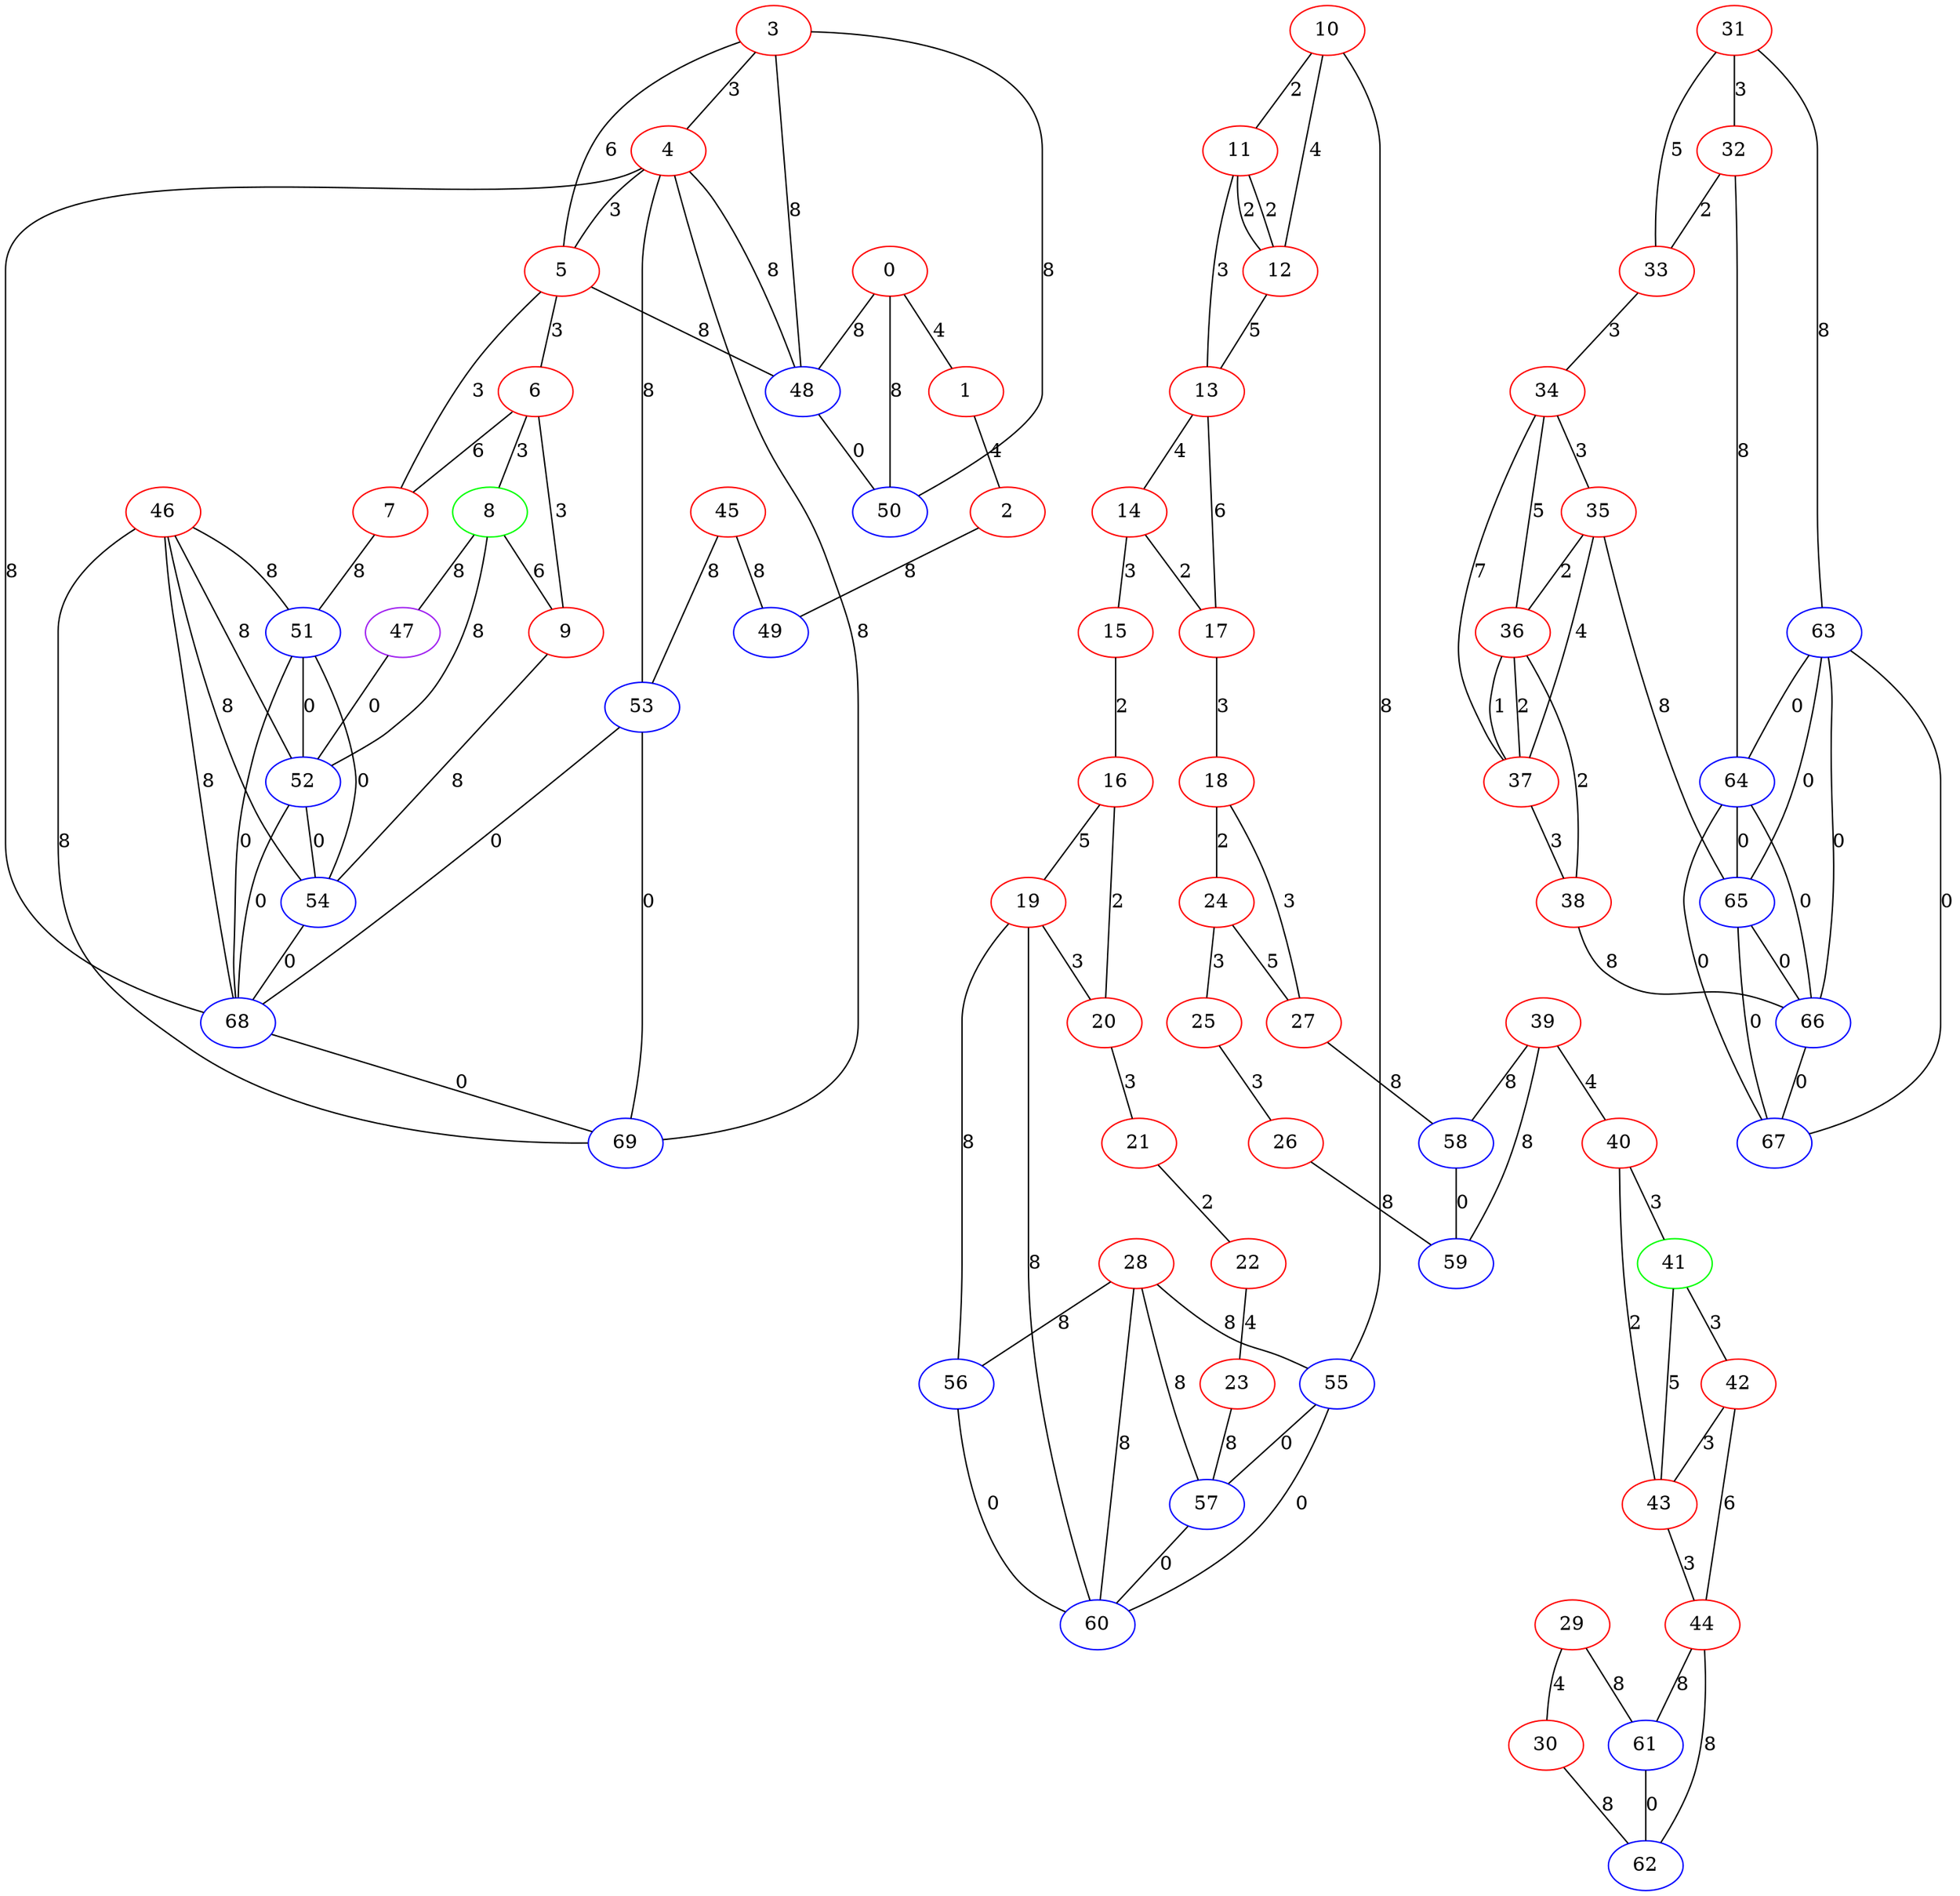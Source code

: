 graph "" {
0 [color=red, weight=1];
1 [color=red, weight=1];
2 [color=red, weight=1];
3 [color=red, weight=1];
4 [color=red, weight=1];
5 [color=red, weight=1];
6 [color=red, weight=1];
7 [color=red, weight=1];
8 [color=green, weight=2];
9 [color=red, weight=1];
10 [color=red, weight=1];
11 [color=red, weight=1];
12 [color=red, weight=1];
13 [color=red, weight=1];
14 [color=red, weight=1];
15 [color=red, weight=1];
16 [color=red, weight=1];
17 [color=red, weight=1];
18 [color=red, weight=1];
19 [color=red, weight=1];
20 [color=red, weight=1];
21 [color=red, weight=1];
22 [color=red, weight=1];
23 [color=red, weight=1];
24 [color=red, weight=1];
25 [color=red, weight=1];
26 [color=red, weight=1];
27 [color=red, weight=1];
28 [color=red, weight=1];
29 [color=red, weight=1];
30 [color=red, weight=1];
31 [color=red, weight=1];
32 [color=red, weight=1];
33 [color=red, weight=1];
34 [color=red, weight=1];
35 [color=red, weight=1];
36 [color=red, weight=1];
37 [color=red, weight=1];
38 [color=red, weight=1];
39 [color=red, weight=1];
40 [color=red, weight=1];
41 [color=green, weight=2];
42 [color=red, weight=1];
43 [color=red, weight=1];
44 [color=red, weight=1];
45 [color=red, weight=1];
46 [color=red, weight=1];
47 [color=purple, weight=4];
48 [color=blue, weight=3];
49 [color=blue, weight=3];
50 [color=blue, weight=3];
51 [color=blue, weight=3];
52 [color=blue, weight=3];
53 [color=blue, weight=3];
54 [color=blue, weight=3];
55 [color=blue, weight=3];
56 [color=blue, weight=3];
57 [color=blue, weight=3];
58 [color=blue, weight=3];
59 [color=blue, weight=3];
60 [color=blue, weight=3];
61 [color=blue, weight=3];
62 [color=blue, weight=3];
63 [color=blue, weight=3];
64 [color=blue, weight=3];
65 [color=blue, weight=3];
66 [color=blue, weight=3];
67 [color=blue, weight=3];
68 [color=blue, weight=3];
69 [color=blue, weight=3];
0 -- 48  [key=0, label=8];
0 -- 1  [key=0, label=4];
0 -- 50  [key=0, label=8];
1 -- 2  [key=0, label=4];
2 -- 49  [key=0, label=8];
3 -- 48  [key=0, label=8];
3 -- 50  [key=0, label=8];
3 -- 4  [key=0, label=3];
3 -- 5  [key=0, label=6];
4 -- 68  [key=0, label=8];
4 -- 5  [key=0, label=3];
4 -- 48  [key=0, label=8];
4 -- 53  [key=0, label=8];
4 -- 69  [key=0, label=8];
5 -- 48  [key=0, label=8];
5 -- 6  [key=0, label=3];
5 -- 7  [key=0, label=3];
6 -- 8  [key=0, label=3];
6 -- 9  [key=0, label=3];
6 -- 7  [key=0, label=6];
7 -- 51  [key=0, label=8];
8 -- 9  [key=0, label=6];
8 -- 52  [key=0, label=8];
8 -- 47  [key=0, label=8];
9 -- 54  [key=0, label=8];
10 -- 11  [key=0, label=2];
10 -- 12  [key=0, label=4];
10 -- 55  [key=0, label=8];
11 -- 12  [key=0, label=2];
11 -- 12  [key=1, label=2];
11 -- 13  [key=0, label=3];
12 -- 13  [key=0, label=5];
13 -- 17  [key=0, label=6];
13 -- 14  [key=0, label=4];
14 -- 17  [key=0, label=2];
14 -- 15  [key=0, label=3];
15 -- 16  [key=0, label=2];
16 -- 19  [key=0, label=5];
16 -- 20  [key=0, label=2];
17 -- 18  [key=0, label=3];
18 -- 24  [key=0, label=2];
18 -- 27  [key=0, label=3];
19 -- 56  [key=0, label=8];
19 -- 20  [key=0, label=3];
19 -- 60  [key=0, label=8];
20 -- 21  [key=0, label=3];
21 -- 22  [key=0, label=2];
22 -- 23  [key=0, label=4];
23 -- 57  [key=0, label=8];
24 -- 25  [key=0, label=3];
24 -- 27  [key=0, label=5];
25 -- 26  [key=0, label=3];
26 -- 59  [key=0, label=8];
27 -- 58  [key=0, label=8];
28 -- 56  [key=0, label=8];
28 -- 57  [key=0, label=8];
28 -- 60  [key=0, label=8];
28 -- 55  [key=0, label=8];
29 -- 61  [key=0, label=8];
29 -- 30  [key=0, label=4];
30 -- 62  [key=0, label=8];
31 -- 32  [key=0, label=3];
31 -- 33  [key=0, label=5];
31 -- 63  [key=0, label=8];
32 -- 64  [key=0, label=8];
32 -- 33  [key=0, label=2];
33 -- 34  [key=0, label=3];
34 -- 35  [key=0, label=3];
34 -- 36  [key=0, label=5];
34 -- 37  [key=0, label=7];
35 -- 65  [key=0, label=8];
35 -- 36  [key=0, label=2];
35 -- 37  [key=0, label=4];
36 -- 37  [key=0, label=1];
36 -- 37  [key=1, label=2];
36 -- 38  [key=0, label=2];
37 -- 38  [key=0, label=3];
38 -- 66  [key=0, label=8];
39 -- 40  [key=0, label=4];
39 -- 58  [key=0, label=8];
39 -- 59  [key=0, label=8];
40 -- 41  [key=0, label=3];
40 -- 43  [key=0, label=2];
41 -- 42  [key=0, label=3];
41 -- 43  [key=0, label=5];
42 -- 43  [key=0, label=3];
42 -- 44  [key=0, label=6];
43 -- 44  [key=0, label=3];
44 -- 61  [key=0, label=8];
44 -- 62  [key=0, label=8];
45 -- 49  [key=0, label=8];
45 -- 53  [key=0, label=8];
46 -- 68  [key=0, label=8];
46 -- 51  [key=0, label=8];
46 -- 52  [key=0, label=8];
46 -- 69  [key=0, label=8];
46 -- 54  [key=0, label=8];
47 -- 52  [key=0, label=0];
48 -- 50  [key=0, label=0];
51 -- 68  [key=0, label=0];
51 -- 52  [key=0, label=0];
51 -- 54  [key=0, label=0];
52 -- 68  [key=0, label=0];
52 -- 54  [key=0, label=0];
53 -- 68  [key=0, label=0];
53 -- 69  [key=0, label=0];
54 -- 68  [key=0, label=0];
55 -- 57  [key=0, label=0];
55 -- 60  [key=0, label=0];
56 -- 60  [key=0, label=0];
57 -- 60  [key=0, label=0];
58 -- 59  [key=0, label=0];
61 -- 62  [key=0, label=0];
63 -- 64  [key=0, label=0];
63 -- 65  [key=0, label=0];
63 -- 66  [key=0, label=0];
63 -- 67  [key=0, label=0];
64 -- 65  [key=0, label=0];
64 -- 66  [key=0, label=0];
64 -- 67  [key=0, label=0];
65 -- 67  [key=0, label=0];
65 -- 66  [key=0, label=0];
66 -- 67  [key=0, label=0];
68 -- 69  [key=0, label=0];
}
